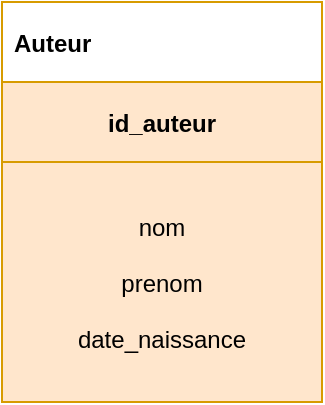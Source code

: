 <mxfile version="15.1.3" type="device"><diagram id="C5RBs43oDa-KdzZeNtuy" name="Page-1"><mxGraphModel dx="1086" dy="966" grid="1" gridSize="10" guides="1" tooltips="1" connect="1" arrows="1" fold="1" page="1" pageScale="1" pageWidth="827" pageHeight="1169" math="0" shadow="0"><root><mxCell id="WIyWlLk6GJQsqaUBKTNV-0"/><mxCell id="WIyWlLk6GJQsqaUBKTNV-1" parent="WIyWlLk6GJQsqaUBKTNV-0"/><mxCell id="LprFFVpOuDVmr0VzPRrf-7" value="" style="group" parent="WIyWlLk6GJQsqaUBKTNV-1" vertex="1" connectable="0"><mxGeometry x="160" y="160" width="160" height="200" as="geometry"/></mxCell><mxCell id="LprFFVpOuDVmr0VzPRrf-0" value="" style="group;fillColor=#ffffff;" parent="LprFFVpOuDVmr0VzPRrf-7" vertex="1" connectable="0"><mxGeometry width="160" height="200" as="geometry"/></mxCell><mxCell id="LprFFVpOuDVmr0VzPRrf-1" value="" style="group" parent="LprFFVpOuDVmr0VzPRrf-0" vertex="1" connectable="0"><mxGeometry width="160" height="200" as="geometry"/></mxCell><mxCell id="LprFFVpOuDVmr0VzPRrf-2" value="" style="group;align=left;" parent="LprFFVpOuDVmr0VzPRrf-1" vertex="1" connectable="0"><mxGeometry width="160" height="200" as="geometry"/></mxCell><mxCell id="LprFFVpOuDVmr0VzPRrf-3" value="" style="rounded=0;whiteSpace=wrap;html=1;strokeColor=#000000;align=center;fillColor=none;" parent="LprFFVpOuDVmr0VzPRrf-2" vertex="1"><mxGeometry width="160" height="160" as="geometry"/></mxCell><mxCell id="LprFFVpOuDVmr0VzPRrf-4" value="Auteur" style="text;align=left;verticalAlign=middle;spacingLeft=4;spacingRight=4;overflow=hidden;rotatable=0;points=[[0,0.5],[1,0.5]];portConstraint=eastwest;fontStyle=1;strokeColor=#d79b00;" parent="LprFFVpOuDVmr0VzPRrf-2" vertex="1"><mxGeometry width="160" height="40" as="geometry"/></mxCell><mxCell id="LprFFVpOuDVmr0VzPRrf-5" value="id_auteur" style="text;align=center;verticalAlign=middle;spacingLeft=4;spacingRight=4;overflow=hidden;rotatable=0;points=[[0,0.5],[1,0.5]];portConstraint=eastwest;fontStyle=1;fillColor=#ffe6cc;strokeColor=#d79b00;" parent="LprFFVpOuDVmr0VzPRrf-2" vertex="1"><mxGeometry y="40" width="160" height="40" as="geometry"/></mxCell><mxCell id="LprFFVpOuDVmr0VzPRrf-6" value="nom&#10;&#10;prenom&#10;&#10;date_naissance" style="text;align=center;verticalAlign=middle;spacingLeft=4;spacingRight=4;overflow=hidden;rotatable=0;points=[[0,0.5],[1,0.5]];portConstraint=eastwest;fontStyle=0;fillColor=#ffe6cc;strokeColor=#d79b00;" parent="LprFFVpOuDVmr0VzPRrf-2" vertex="1"><mxGeometry y="80" width="160" height="120" as="geometry"/></mxCell></root></mxGraphModel></diagram></mxfile>